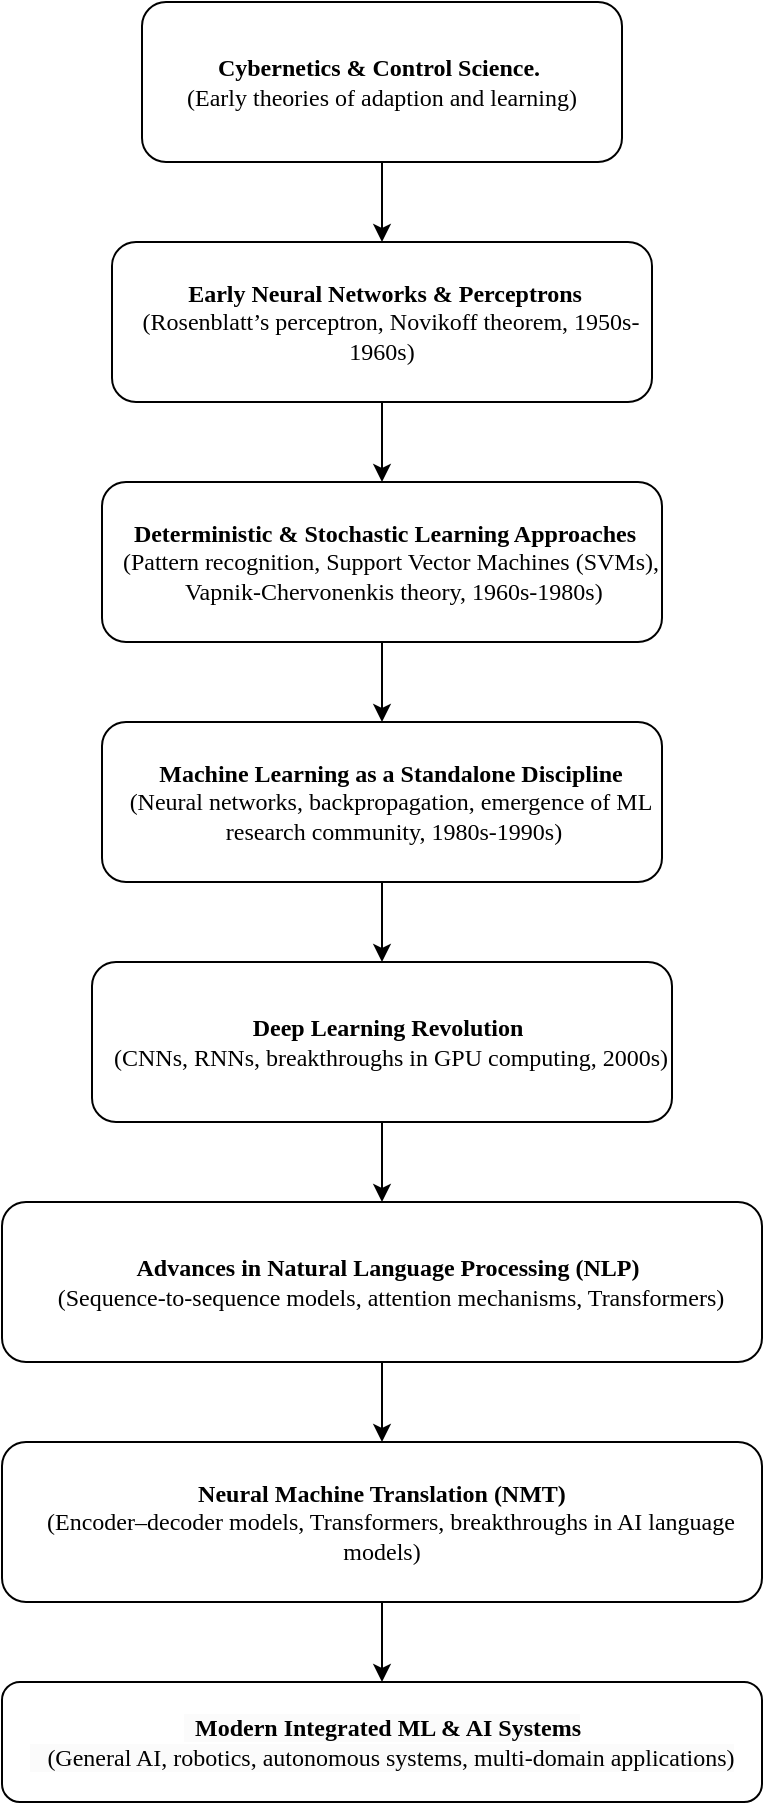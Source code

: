 <mxfile version="24.7.8">
  <diagram name="Page-1" id="1LJcJj57PwwE326raOM7">
    <mxGraphModel dx="954" dy="727" grid="1" gridSize="10" guides="1" tooltips="1" connect="1" arrows="1" fold="1" page="1" pageScale="1" pageWidth="850" pageHeight="1100" math="0" shadow="0">
      <root>
        <mxCell id="0" />
        <mxCell id="1" parent="0" />
        <mxCell id="fnUQDuPU55SN1gFDPcQX-3" value="" style="edgeStyle=orthogonalEdgeStyle;rounded=0;orthogonalLoop=1;jettySize=auto;html=1;" edge="1" parent="1" source="fnUQDuPU55SN1gFDPcQX-1" target="fnUQDuPU55SN1gFDPcQX-2">
          <mxGeometry relative="1" as="geometry" />
        </mxCell>
        <mxCell id="fnUQDuPU55SN1gFDPcQX-1" value="&lt;p style=&quot;margin: 0in;&quot; align=&quot;center&quot; class=&quot;MsoNormal&quot;&gt;&lt;font style=&quot;font-size: 12px;&quot; face=&quot;Times New Roman&quot;&gt;&lt;b&gt;Cybernetics &amp;amp; Control Science.&lt;/b&gt;&amp;nbsp;&lt;/font&gt;&lt;/p&gt;&lt;p style=&quot;margin: 0in;&quot; align=&quot;center&quot; class=&quot;MsoNormal&quot;&gt;&lt;font style=&quot;font-size: 12px;&quot; face=&quot;Times New Roman&quot;&gt;(Early theories of adaption and learning)&lt;/font&gt;&lt;/p&gt;" style="rounded=1;whiteSpace=wrap;html=1;" vertex="1" parent="1">
          <mxGeometry x="230" y="120" width="240" height="80" as="geometry" />
        </mxCell>
        <mxCell id="fnUQDuPU55SN1gFDPcQX-6" value="" style="edgeStyle=orthogonalEdgeStyle;rounded=0;orthogonalLoop=1;jettySize=auto;html=1;" edge="1" parent="1" source="fnUQDuPU55SN1gFDPcQX-2" target="fnUQDuPU55SN1gFDPcQX-5">
          <mxGeometry relative="1" as="geometry" />
        </mxCell>
        <mxCell id="fnUQDuPU55SN1gFDPcQX-2" value="&lt;b&gt;&amp;nbsp;Early Neural Networks &amp;amp; Perceptrons&lt;/b&gt;&lt;br&gt;&amp;nbsp; &amp;nbsp;(Rosenblatt’s perceptron, Novikoff theorem, 1950s-1960s)" style="whiteSpace=wrap;html=1;rounded=1;fontFamily=Times New Roman;" vertex="1" parent="1">
          <mxGeometry x="215" y="240" width="270" height="80" as="geometry" />
        </mxCell>
        <mxCell id="fnUQDuPU55SN1gFDPcQX-8" value="" style="edgeStyle=orthogonalEdgeStyle;rounded=0;orthogonalLoop=1;jettySize=auto;html=1;" edge="1" parent="1" source="fnUQDuPU55SN1gFDPcQX-5" target="fnUQDuPU55SN1gFDPcQX-7">
          <mxGeometry relative="1" as="geometry" />
        </mxCell>
        <mxCell id="fnUQDuPU55SN1gFDPcQX-5" value="&lt;span style=&quot;&quot;&gt;&lt;b&gt;&amp;nbsp;Deterministic &amp;amp; Stochastic Learning Approaches&lt;/b&gt;&lt;/span&gt;&lt;br style=&quot;padding: 0px; margin: 0px;&quot;&gt;&lt;span style=&quot;&quot;&gt;&amp;nbsp; &amp;nbsp;(Pattern recognition, Support Vector Machines (SVMs),&lt;/span&gt;&lt;br style=&quot;padding: 0px; margin: 0px;&quot;&gt;&lt;span style=&quot;&quot;&gt;&amp;nbsp; &amp;nbsp; Vapnik-Chervonenkis theory, 1960s-1980s)&lt;/span&gt;" style="whiteSpace=wrap;html=1;rounded=1;fontFamily=Times New Roman;" vertex="1" parent="1">
          <mxGeometry x="210" y="360" width="280" height="80" as="geometry" />
        </mxCell>
        <mxCell id="fnUQDuPU55SN1gFDPcQX-10" value="" style="edgeStyle=orthogonalEdgeStyle;rounded=0;orthogonalLoop=1;jettySize=auto;html=1;" edge="1" parent="1" source="fnUQDuPU55SN1gFDPcQX-7" target="fnUQDuPU55SN1gFDPcQX-9">
          <mxGeometry relative="1" as="geometry" />
        </mxCell>
        <mxCell id="fnUQDuPU55SN1gFDPcQX-7" value="&amp;nbsp; &amp;nbsp;&lt;b&gt;Machine Learning as a Standalone Discipline&lt;/b&gt;&lt;br style=&quot;padding: 0px; margin: 0px;&quot;&gt;&amp;nbsp; &amp;nbsp;(Neural networks, backpropagation, emergence of ML&lt;br style=&quot;padding: 0px; margin: 0px;&quot;&gt;&amp;nbsp; &amp;nbsp; research community, 1980s-1990s)" style="whiteSpace=wrap;html=1;rounded=1;fontFamily=Times New Roman;" vertex="1" parent="1">
          <mxGeometry x="210" y="480" width="280" height="80" as="geometry" />
        </mxCell>
        <mxCell id="fnUQDuPU55SN1gFDPcQX-12" value="" style="edgeStyle=orthogonalEdgeStyle;rounded=0;orthogonalLoop=1;jettySize=auto;html=1;" edge="1" parent="1" source="fnUQDuPU55SN1gFDPcQX-9" target="fnUQDuPU55SN1gFDPcQX-11">
          <mxGeometry relative="1" as="geometry" />
        </mxCell>
        <mxCell id="fnUQDuPU55SN1gFDPcQX-9" value="&amp;nbsp; &lt;b&gt;Deep Learning Revolution&lt;/b&gt;&lt;b&gt;&lt;br style=&quot;padding: 0px; margin: 0px;&quot;&gt;&lt;/b&gt;&amp;nbsp; &amp;nbsp;(CNNs, RNNs, breakthroughs in GPU computing, 2000s)" style="whiteSpace=wrap;html=1;rounded=1;fontFamily=Times New Roman;" vertex="1" parent="1">
          <mxGeometry x="205" y="600" width="290" height="80" as="geometry" />
        </mxCell>
        <mxCell id="fnUQDuPU55SN1gFDPcQX-14" value="" style="edgeStyle=orthogonalEdgeStyle;rounded=0;orthogonalLoop=1;jettySize=auto;html=1;" edge="1" parent="1" source="fnUQDuPU55SN1gFDPcQX-11" target="fnUQDuPU55SN1gFDPcQX-13">
          <mxGeometry relative="1" as="geometry" />
        </mxCell>
        <mxCell id="fnUQDuPU55SN1gFDPcQX-11" value="&amp;nbsp; &lt;b&gt;Advances in Natural Language Processing (NLP)&lt;/b&gt;&lt;br style=&quot;padding: 0px; margin: 0px;&quot;&gt;&amp;nbsp; &amp;nbsp;(Sequence-to-sequence models, attention mechanisms, Transformers)" style="whiteSpace=wrap;html=1;rounded=1;fontFamily=Times New Roman;" vertex="1" parent="1">
          <mxGeometry x="160" y="720" width="380" height="80" as="geometry" />
        </mxCell>
        <mxCell id="fnUQDuPU55SN1gFDPcQX-16" value="" style="edgeStyle=orthogonalEdgeStyle;rounded=0;orthogonalLoop=1;jettySize=auto;html=1;" edge="1" parent="1" source="fnUQDuPU55SN1gFDPcQX-13" target="fnUQDuPU55SN1gFDPcQX-15">
          <mxGeometry relative="1" as="geometry" />
        </mxCell>
        <mxCell id="fnUQDuPU55SN1gFDPcQX-13" value="&lt;span style=&quot;&quot;&gt;&lt;b&gt;Neural Machine Translation (NMT)&lt;/b&gt;&lt;/span&gt;&lt;br style=&quot;padding: 0px; margin: 0px;&quot;&gt;&lt;span style=&quot;&quot;&gt;&amp;nbsp; &amp;nbsp;(Encoder–decoder models, Transformers, breakthroughs in AI language models)&lt;/span&gt;" style="whiteSpace=wrap;html=1;rounded=1;fontFamily=Times New Roman;" vertex="1" parent="1">
          <mxGeometry x="160" y="840" width="380" height="80" as="geometry" />
        </mxCell>
        <mxCell id="fnUQDuPU55SN1gFDPcQX-15" value="&lt;span style=&quot;color: rgb(0, 0, 0); font-size: 12px; font-style: normal; font-variant-ligatures: normal; font-variant-caps: normal; font-weight: 400; letter-spacing: normal; orphans: 2; text-align: center; text-indent: 0px; text-transform: none; widows: 2; word-spacing: 0px; -webkit-text-stroke-width: 0px; white-space: normal; background-color: rgb(251, 251, 251); text-decoration-thickness: initial; text-decoration-style: initial; text-decoration-color: initial; float: none; display: inline !important;&quot;&gt;&amp;nbsp;&lt;/span&gt;&lt;span style=&quot;color: rgb(0, 0, 0); font-size: 12px; font-style: normal; font-variant-ligatures: normal; font-variant-caps: normal; letter-spacing: normal; orphans: 2; text-align: center; text-indent: 0px; text-transform: none; widows: 2; word-spacing: 0px; -webkit-text-stroke-width: 0px; white-space: normal; background-color: rgb(251, 251, 251); text-decoration-thickness: initial; text-decoration-style: initial; text-decoration-color: initial; float: none; display: inline !important;&quot;&gt;&lt;b&gt; Modern Integrated ML &amp;amp; AI Systems&lt;/b&gt;&lt;/span&gt;&lt;br style=&quot;forced-color-adjust: none; padding: 0px; margin: 0px; color: rgb(0, 0, 0); font-size: 12px; font-style: normal; font-variant-ligatures: normal; font-variant-caps: normal; font-weight: 400; letter-spacing: normal; orphans: 2; text-align: center; text-indent: 0px; text-transform: none; widows: 2; word-spacing: 0px; -webkit-text-stroke-width: 0px; white-space: normal; background-color: rgb(251, 251, 251); text-decoration-thickness: initial; text-decoration-style: initial; text-decoration-color: initial;&quot;&gt;&lt;span style=&quot;color: rgb(0, 0, 0); font-size: 12px; font-style: normal; font-variant-ligatures: normal; font-variant-caps: normal; font-weight: 400; letter-spacing: normal; orphans: 2; text-align: center; text-indent: 0px; text-transform: none; widows: 2; word-spacing: 0px; -webkit-text-stroke-width: 0px; white-space: normal; background-color: rgb(251, 251, 251); text-decoration-thickness: initial; text-decoration-style: initial; text-decoration-color: initial; float: none; display: inline !important;&quot;&gt;&amp;nbsp; &amp;nbsp;(General AI, robotics, autonomous systems, multi-domain applications)&lt;/span&gt;" style="whiteSpace=wrap;html=1;rounded=1;fontFamily=Times New Roman;" vertex="1" parent="1">
          <mxGeometry x="160" y="960" width="380" height="60" as="geometry" />
        </mxCell>
      </root>
    </mxGraphModel>
  </diagram>
</mxfile>
